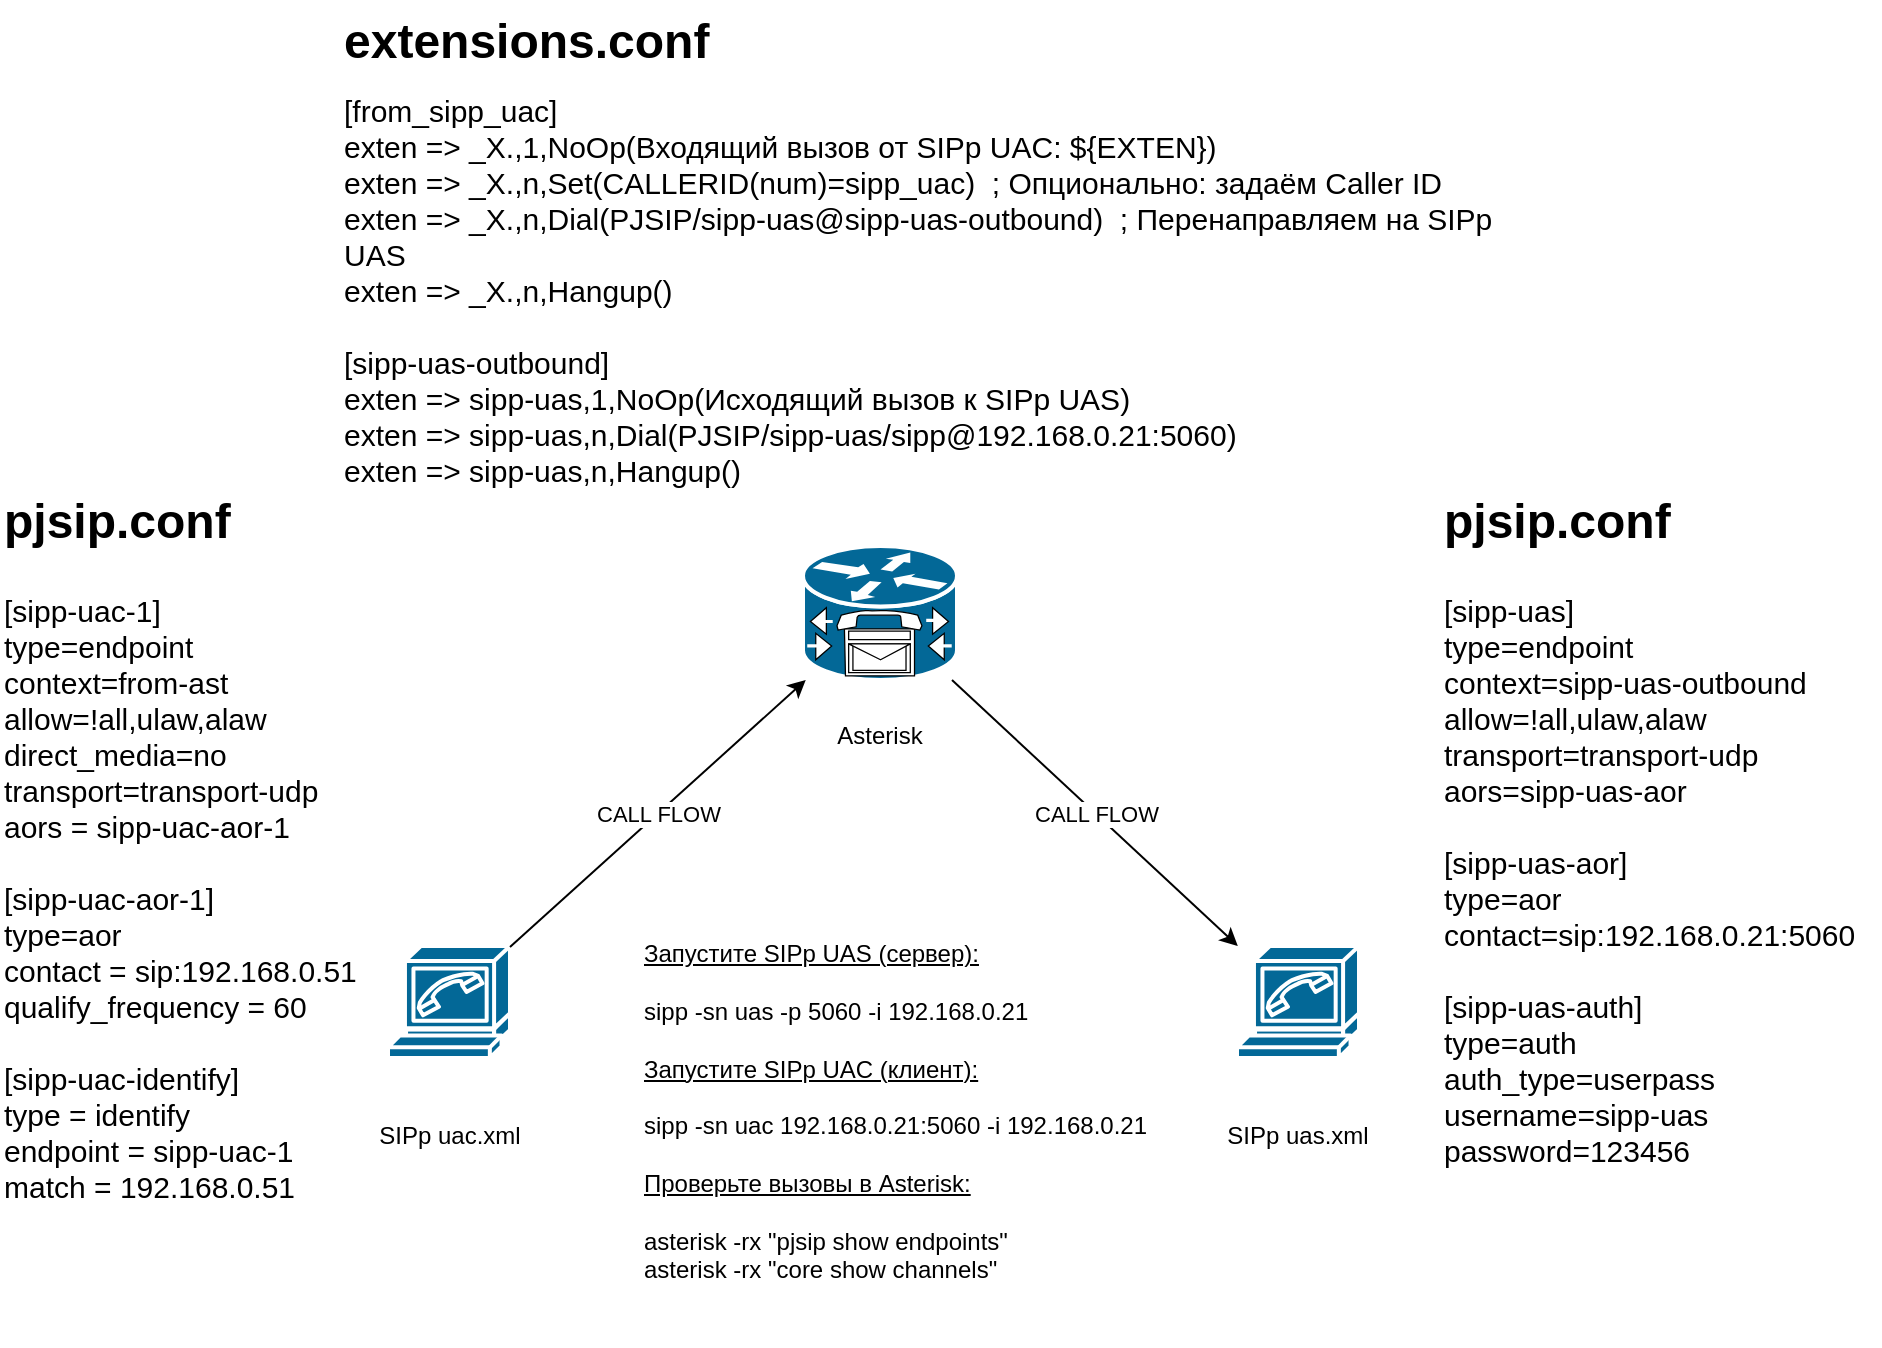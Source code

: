 <mxfile version="27.1.5">
  <diagram name="Страница — 1" id="rCfnhZvIq9waGADby3YH">
    <mxGraphModel dx="1157" dy="691" grid="1" gridSize="10" guides="1" tooltips="1" connect="1" arrows="1" fold="1" page="1" pageScale="1" pageWidth="1169" pageHeight="827" math="0" shadow="0">
      <root>
        <mxCell id="0" />
        <mxCell id="1" parent="0" />
        <mxCell id="-TdVQ2mUSapPiThazIke-2" value="SIPp uac.xml" style="text;strokeColor=none;align=center;fillColor=none;html=1;verticalAlign=middle;whiteSpace=wrap;rounded=0;" parent="1" vertex="1">
          <mxGeometry x="289.5" y="583" width="110" height="30" as="geometry" />
        </mxCell>
        <mxCell id="-TdVQ2mUSapPiThazIke-4" value="SIPp uas.xml" style="text;strokeColor=none;align=center;fillColor=none;html=1;verticalAlign=middle;whiteSpace=wrap;rounded=0;" parent="1" vertex="1">
          <mxGeometry x="714" y="583" width="110" height="30" as="geometry" />
        </mxCell>
        <mxCell id="-TdVQ2mUSapPiThazIke-5" value="" style="shape=mxgraph.cisco.modems_and_phones.softphone;sketch=0;html=1;pointerEvents=1;dashed=0;fillColor=#036897;strokeColor=#ffffff;strokeWidth=2;verticalLabelPosition=bottom;verticalAlign=top;align=center;outlineConnect=0;" parent="1" vertex="1">
          <mxGeometry x="738.5" y="503" width="61" height="56" as="geometry" />
        </mxCell>
        <mxCell id="-TdVQ2mUSapPiThazIke-6" value="" style="shape=mxgraph.cisco.modems_and_phones.softphone;sketch=0;html=1;pointerEvents=1;dashed=0;fillColor=#036897;strokeColor=#ffffff;strokeWidth=2;verticalLabelPosition=bottom;verticalAlign=top;align=center;outlineConnect=0;" parent="1" vertex="1">
          <mxGeometry x="314" y="503" width="61" height="56" as="geometry" />
        </mxCell>
        <mxCell id="-TdVQ2mUSapPiThazIke-7" value="" style="shape=mxgraph.cisco.misc.cisco_unity_express;sketch=0;html=1;pointerEvents=1;dashed=0;fillColor=#036897;strokeColor=#ffffff;strokeWidth=2;verticalLabelPosition=bottom;verticalAlign=top;align=center;outlineConnect=0;" parent="1" vertex="1">
          <mxGeometry x="521.5" y="303" width="77" height="67" as="geometry" />
        </mxCell>
        <mxCell id="-TdVQ2mUSapPiThazIke-8" value="" style="endArrow=classic;html=1;rounded=0;" parent="1" source="-TdVQ2mUSapPiThazIke-6" target="-TdVQ2mUSapPiThazIke-7" edge="1">
          <mxGeometry relative="1" as="geometry">
            <mxPoint x="514" y="463" as="sourcePoint" />
            <mxPoint x="674" y="463" as="targetPoint" />
          </mxGeometry>
        </mxCell>
        <mxCell id="-TdVQ2mUSapPiThazIke-9" value="CALL FLOW" style="edgeLabel;resizable=0;html=1;;align=center;verticalAlign=middle;" parent="-TdVQ2mUSapPiThazIke-8" connectable="0" vertex="1">
          <mxGeometry relative="1" as="geometry" />
        </mxCell>
        <mxCell id="-TdVQ2mUSapPiThazIke-12" value="" style="endArrow=classic;html=1;rounded=0;" parent="1" source="-TdVQ2mUSapPiThazIke-7" target="-TdVQ2mUSapPiThazIke-5" edge="1">
          <mxGeometry relative="1" as="geometry">
            <mxPoint x="514" y="463" as="sourcePoint" />
            <mxPoint x="674" y="463" as="targetPoint" />
          </mxGeometry>
        </mxCell>
        <mxCell id="-TdVQ2mUSapPiThazIke-13" value="CALL FLOW" style="edgeLabel;resizable=0;html=1;;align=center;verticalAlign=middle;" parent="-TdVQ2mUSapPiThazIke-12" connectable="0" vertex="1">
          <mxGeometry relative="1" as="geometry" />
        </mxCell>
        <mxCell id="-TdVQ2mUSapPiThazIke-16" value="Asterisk" style="text;strokeColor=none;align=center;fillColor=none;html=1;verticalAlign=middle;whiteSpace=wrap;rounded=0;" parent="1" vertex="1">
          <mxGeometry x="530" y="383" width="60" height="30" as="geometry" />
        </mxCell>
        <mxCell id="-TdVQ2mUSapPiThazIke-22" value="[from_sipp_uac]&lt;br&gt;exten =&amp;gt; _X.,1,NoOp(Входящий вызов от SIPp UAC: ${EXTEN})&lt;br&gt;exten =&amp;gt; _X.,n,Set(CALLERID(num)=sipp_uac)&amp;nbsp; ; Опционально: задаём Caller ID&lt;br&gt;exten =&amp;gt; _X.,n,Dial(PJSIP/sipp-uas@sipp-uas-outbound)&amp;nbsp; ; Перенаправляем на SIPp UAS&lt;br&gt;exten =&amp;gt; _X.,n,Hangup()&lt;br&gt;&lt;br&gt;[sipp-uas-outbound]&lt;br&gt;exten =&amp;gt; sipp-uas,1,NoOp(Исходящий вызов к SIPp UAS)&lt;br&gt;exten =&amp;gt; sipp-uas,n,Dial(PJSIP/sipp-uas/sipp@192.168.0.21:5060)&amp;nbsp;&amp;nbsp;&lt;br&gt;exten =&amp;gt; sipp-uas,n,Hangup()&lt;br&gt;&lt;div&gt;&lt;br&gt;&lt;/div&gt;" style="text;html=1;whiteSpace=wrap;overflow=hidden;rounded=0;fontSize=15;" parent="1" vertex="1">
          <mxGeometry x="289.5" y="70" width="600.5" height="220" as="geometry" />
        </mxCell>
        <mxCell id="-TdVQ2mUSapPiThazIke-23" value="[sipp-uac-1]&lt;br&gt;type=endpoint&lt;br&gt;context=from-ast&amp;nbsp;&lt;br&gt;allow=!all,ulaw,alaw&lt;br&gt;direct_media=no&lt;br&gt;transport=transport-udp&lt;br&gt;aors = sipp-uac-aor-1&lt;br&gt;&lt;br&gt;[sipp-uac-aor-1]&lt;br&gt;type=aor&lt;br&gt;contact = sip:192.168.0.51&lt;br&gt;qualify_frequency = 60&lt;br&gt;&lt;br&gt;[sipp-uac-identify]&lt;br&gt;type = identify&lt;br&gt;endpoint = sipp-uac-1&lt;br&gt;match = 192.168.0.51" style="text;html=1;whiteSpace=wrap;overflow=hidden;rounded=0;fontSize=15;" parent="1" vertex="1">
          <mxGeometry x="120" y="320" width="200" height="320" as="geometry" />
        </mxCell>
        <mxCell id="-TdVQ2mUSapPiThazIke-24" value="[sipp-uas]&lt;br&gt;type=endpoint&lt;br&gt;context=sipp-uas-outbound&lt;br&gt;allow=!all,ulaw,alaw&lt;br&gt;transport=transport-udp&lt;br&gt;aors=sipp-uas-aor&lt;br&gt;&lt;br&gt;[sipp-uas-aor]&lt;br&gt;type=aor&lt;br&gt;contact=sip:192.168.0.21:5060&amp;nbsp;&lt;br&gt;&lt;br&gt;[sipp-uas-auth]&lt;br&gt;type=auth&lt;br&gt;auth_type=userpass&lt;br&gt;username=sipp-uas&lt;br&gt;password=123456&amp;nbsp;&amp;nbsp;&lt;div&gt;&lt;br/&gt;&lt;/div&gt;" style="text;html=1;whiteSpace=wrap;overflow=hidden;rounded=0;fontSize=15;" parent="1" vertex="1">
          <mxGeometry x="840" y="320" width="220" height="327" as="geometry" />
        </mxCell>
        <mxCell id="ZcfYFnTC1-iHWNx_7WrN-1" value="&lt;u&gt;Запустите SIPp UAS (сервер):&lt;/u&gt;&lt;br&gt;&lt;br&gt;sipp -sn uas -p 5060 -i 192.168.0.21&lt;br&gt;&lt;br&gt;&lt;u&gt;Запустите SIPp UAC (клиент):&lt;/u&gt;&lt;br&gt;&lt;br&gt;sipp -sn uac 192.168.0.21:5060 -i 192.168.0.21&lt;br&gt;&lt;br&gt;&lt;u&gt;Проверьте вызовы в Asterisk:&lt;/u&gt;&lt;br&gt;&lt;br&gt;asterisk -rx &quot;pjsip show endpoints&quot;&lt;br&gt;asterisk -rx &quot;core show channels&quot;" style="text;whiteSpace=wrap;html=1;" vertex="1" parent="1">
          <mxGeometry x="439.5" y="493" width="270.5" height="210" as="geometry" />
        </mxCell>
        <UserObject label="&lt;h1 style=&quot;margin-top: 0px;&quot;&gt;pjsip.conf&lt;/h1&gt;" link="&lt;h1 style=&quot;margin-top: 0px;&quot;&gt;pjsip.conf&lt;/h1&gt;" id="ZcfYFnTC1-iHWNx_7WrN-2">
          <mxCell style="text;whiteSpace=wrap;html=1;" vertex="1" parent="1">
            <mxGeometry x="120" y="270" width="150" height="70" as="geometry" />
          </mxCell>
        </UserObject>
        <UserObject label="&lt;h1 style=&quot;margin-top: 0px;&quot;&gt;pjsip.conf&lt;/h1&gt;" link="&lt;h1 style=&quot;margin-top: 0px;&quot;&gt;pjsip.conf&lt;/h1&gt;" id="ZcfYFnTC1-iHWNx_7WrN-3">
          <mxCell style="text;whiteSpace=wrap;html=1;" vertex="1" parent="1">
            <mxGeometry x="840" y="270" width="150" height="70" as="geometry" />
          </mxCell>
        </UserObject>
        <UserObject label="&lt;h1 style=&quot;margin-top: 0px;&quot;&gt;extensions.conf&lt;/h1&gt;" link="&lt;h1 style=&quot;margin-top: 0px;&quot;&gt;extensions.conf&lt;/h1&gt;" id="ZcfYFnTC1-iHWNx_7WrN-4">
          <mxCell style="text;whiteSpace=wrap;html=1;" vertex="1" parent="1">
            <mxGeometry x="289.5" y="30" width="220" height="70" as="geometry" />
          </mxCell>
        </UserObject>
      </root>
    </mxGraphModel>
  </diagram>
</mxfile>
